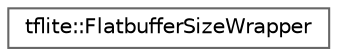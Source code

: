digraph "Graphical Class Hierarchy"
{
 // LATEX_PDF_SIZE
  bgcolor="transparent";
  edge [fontname=Helvetica,fontsize=10,labelfontname=Helvetica,labelfontsize=10];
  node [fontname=Helvetica,fontsize=10,shape=box,height=0.2,width=0.4];
  rankdir="LR";
  Node0 [id="Node000000",label="tflite::FlatbufferSizeWrapper",height=0.2,width=0.4,color="grey40", fillcolor="white", style="filled",URL="$classtflite_1_1_flatbuffer_size_wrapper.html",tooltip=" "];
}

